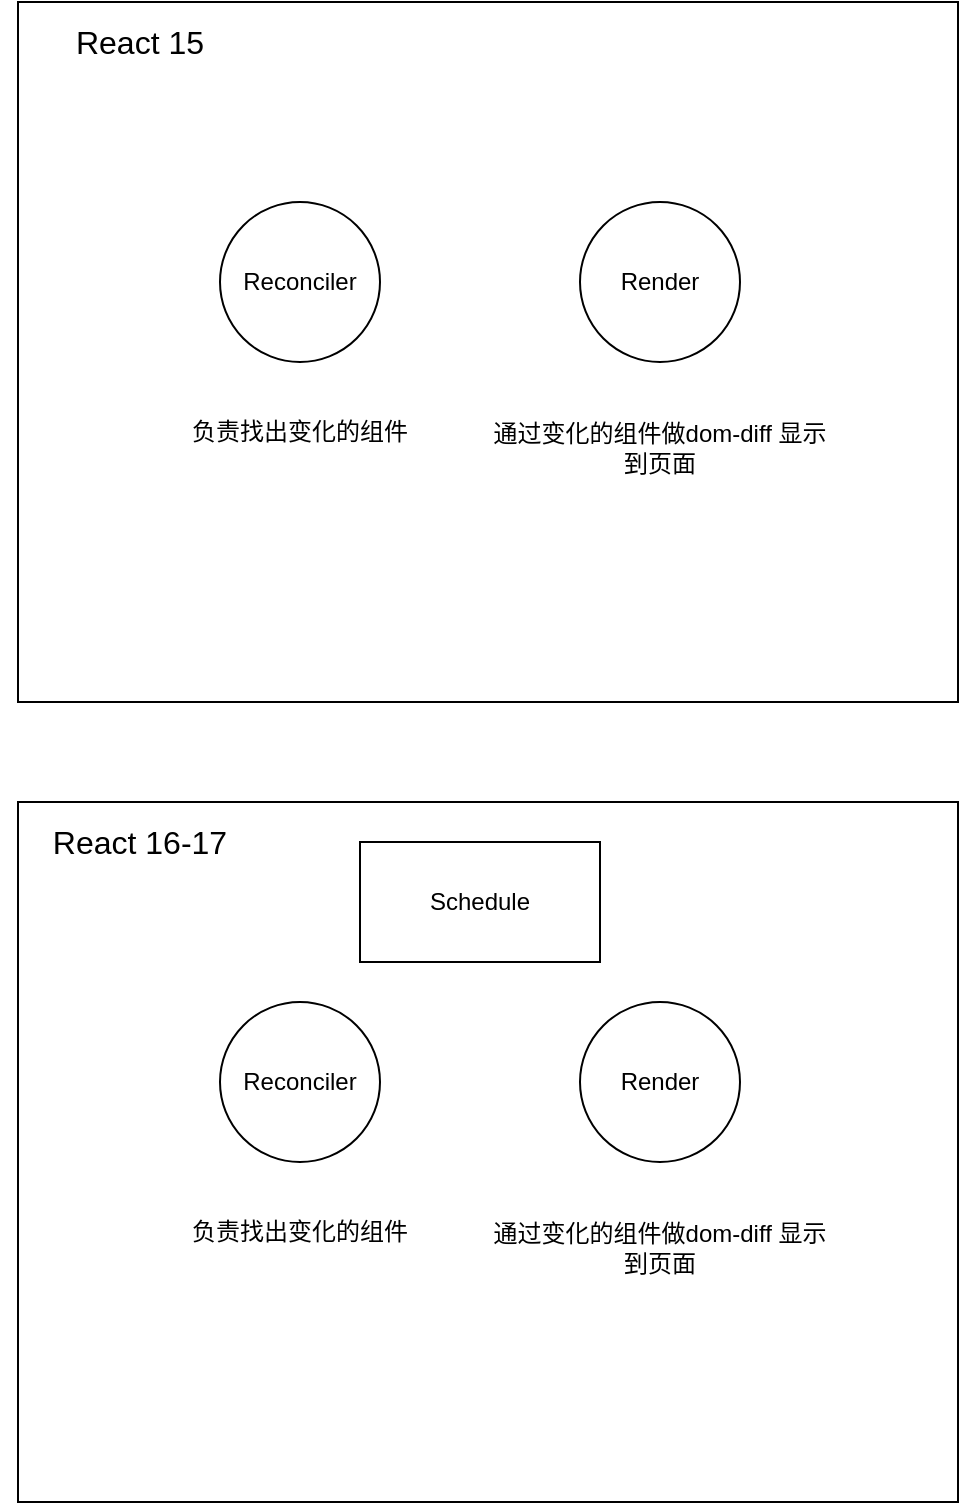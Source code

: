 <mxfile>
    <diagram id="xgss7PxrpyvIWvBH8gS3" name="第 1 页">
        <mxGraphModel dx="732" dy="830" grid="1" gridSize="10" guides="1" tooltips="1" connect="1" arrows="1" fold="1" page="1" pageScale="1" pageWidth="827" pageHeight="1169" math="0" shadow="0">
            <root>
                <mxCell id="0"/>
                <mxCell id="1" parent="0"/>
                <mxCell id="3" value="" style="rounded=0;whiteSpace=wrap;html=1;" parent="1" vertex="1">
                    <mxGeometry x="129" y="10" width="470" height="350" as="geometry"/>
                </mxCell>
                <mxCell id="4" value="Reconciler" style="ellipse;whiteSpace=wrap;html=1;aspect=fixed;" parent="1" vertex="1">
                    <mxGeometry x="230" y="110" width="80" height="80" as="geometry"/>
                </mxCell>
                <mxCell id="5" value="Render" style="ellipse;whiteSpace=wrap;html=1;aspect=fixed;" parent="1" vertex="1">
                    <mxGeometry x="410" y="110" width="80" height="80" as="geometry"/>
                </mxCell>
                <mxCell id="6" value="负责找出变化的组件" style="text;html=1;strokeColor=none;fillColor=none;align=center;verticalAlign=middle;whiteSpace=wrap;rounded=0;" parent="1" vertex="1">
                    <mxGeometry x="190" y="215" width="160" height="20" as="geometry"/>
                </mxCell>
                <mxCell id="7" value="通过变化的组件做dom-diff 显示到页面" style="text;html=1;strokeColor=none;fillColor=none;align=center;verticalAlign=middle;whiteSpace=wrap;rounded=0;" parent="1" vertex="1">
                    <mxGeometry x="365" y="215" width="170" height="35" as="geometry"/>
                </mxCell>
                <mxCell id="8" value="React 15&lt;br style=&quot;font-size: 16px;&quot;&gt;" style="text;html=1;strokeColor=none;fillColor=none;align=center;verticalAlign=middle;whiteSpace=wrap;rounded=0;strokeWidth=2;fontSize=16;" parent="1" vertex="1">
                    <mxGeometry x="120" y="20" width="140" height="20" as="geometry"/>
                </mxCell>
                <mxCell id="10" value="" style="rounded=0;whiteSpace=wrap;html=1;" vertex="1" parent="1">
                    <mxGeometry x="129" y="410" width="470" height="350" as="geometry"/>
                </mxCell>
                <mxCell id="11" value="Reconciler" style="ellipse;whiteSpace=wrap;html=1;aspect=fixed;" vertex="1" parent="1">
                    <mxGeometry x="230" y="510" width="80" height="80" as="geometry"/>
                </mxCell>
                <mxCell id="12" value="Render" style="ellipse;whiteSpace=wrap;html=1;aspect=fixed;" vertex="1" parent="1">
                    <mxGeometry x="410" y="510" width="80" height="80" as="geometry"/>
                </mxCell>
                <mxCell id="13" value="负责找出变化的组件" style="text;html=1;strokeColor=none;fillColor=none;align=center;verticalAlign=middle;whiteSpace=wrap;rounded=0;" vertex="1" parent="1">
                    <mxGeometry x="190" y="615" width="160" height="20" as="geometry"/>
                </mxCell>
                <mxCell id="14" value="通过变化的组件做dom-diff 显示到页面" style="text;html=1;strokeColor=none;fillColor=none;align=center;verticalAlign=middle;whiteSpace=wrap;rounded=0;" vertex="1" parent="1">
                    <mxGeometry x="365" y="615" width="170" height="35" as="geometry"/>
                </mxCell>
                <mxCell id="15" value="React 16-17" style="text;html=1;strokeColor=none;fillColor=none;align=center;verticalAlign=middle;whiteSpace=wrap;rounded=0;strokeWidth=2;fontSize=16;" vertex="1" parent="1">
                    <mxGeometry x="120" y="420" width="140" height="20" as="geometry"/>
                </mxCell>
                <mxCell id="16" value="Schedule" style="rounded=0;whiteSpace=wrap;html=1;" vertex="1" parent="1">
                    <mxGeometry x="300" y="430" width="120" height="60" as="geometry"/>
                </mxCell>
            </root>
        </mxGraphModel>
    </diagram>
</mxfile>